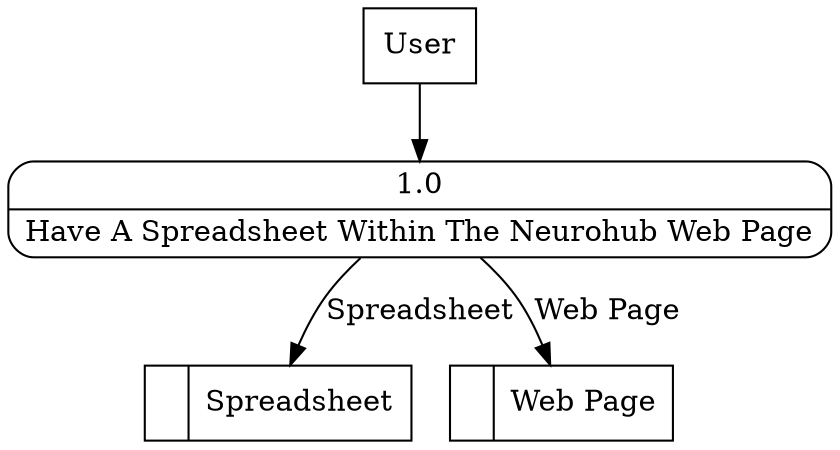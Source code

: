 digraph dfd2{ 
node[shape=record]
200 [label="<f0>  |<f1> Spreadsheet " ];
201 [label="<f0>  |<f1> Web Page " ];
202 [label="User" shape=box];
203 [label="{<f0> 1.0|<f1> Have A Spreadsheet Within The Neurohub Web Page }" shape=Mrecord];
202 -> 203
203 -> 200 [label="Spreadsheet"]
203 -> 201 [label="Web Page"]
}